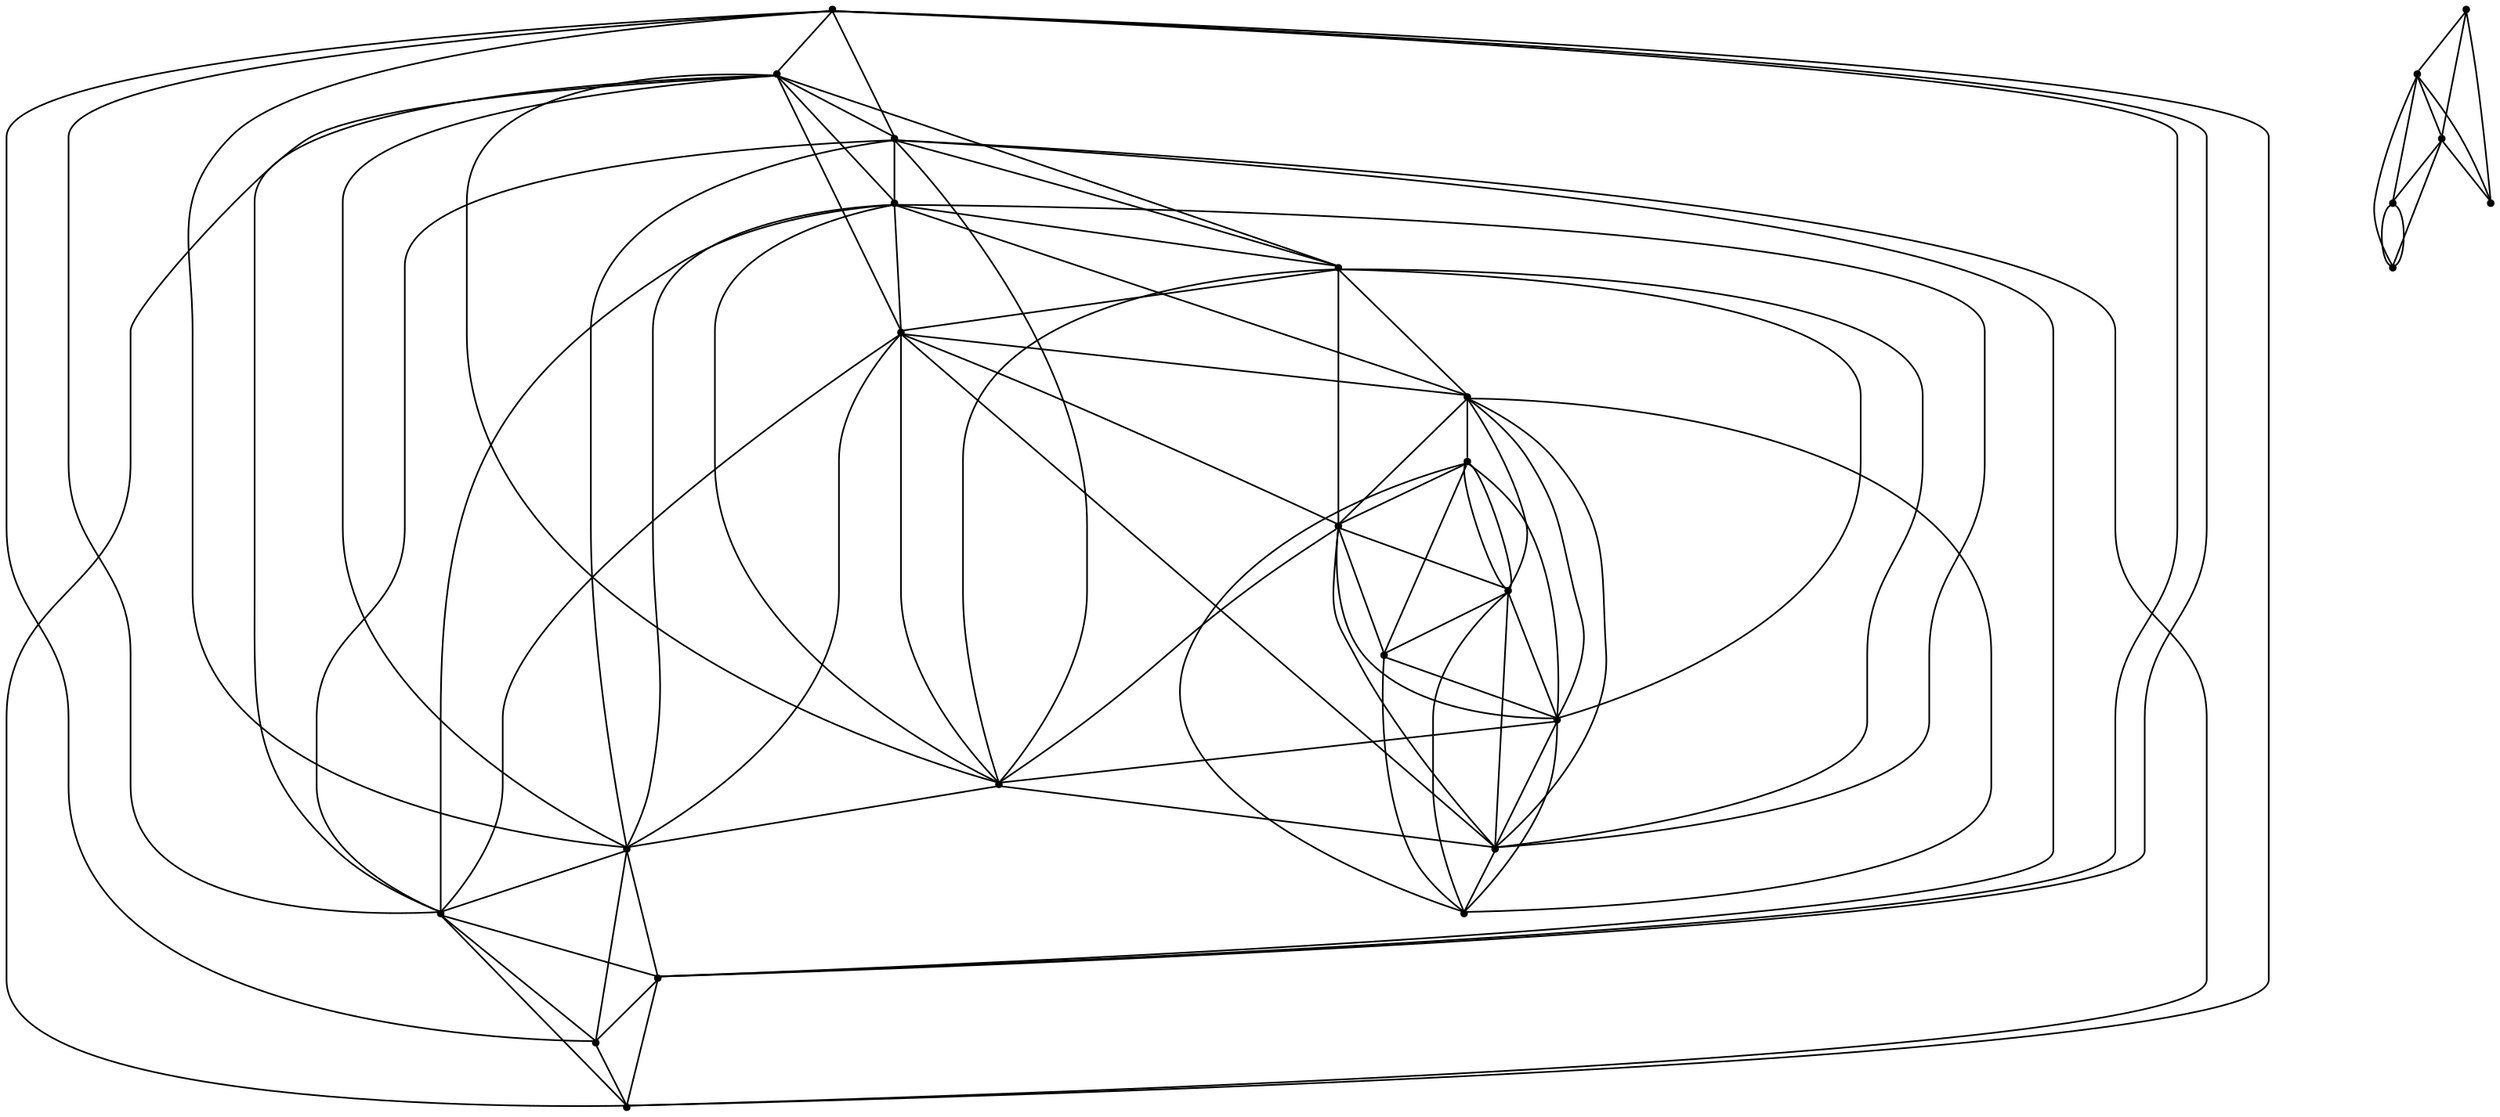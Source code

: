 graph {
  node [shape=point,comment="{\"directed\":false,\"doi\":\"10.4230/LIPIcs.GD.2024.7\",\"figure\":\"9\"}"]

  v0 [pos="1791.2475453198922,1765.7280001892525"]
  v1 [pos="1791.260010097404,1639.86088716826"]
  v2 [pos="1801.1127171664682,1702.7924726816377"]
  v3 [pos="1477.690343393757,1867.5148691885208"]
  v4 [pos="1534.5184723893217,1896.3993233157685"]
  v5 [pos="1597.4858858841617,1906.4081102640805"]
  v6 [pos="1717.2062581346747,1867.5481853978788"]
  v7 [pos="1432.7112573390223,1822.4800646722572"]
  v8 [pos="1717.2646390824075,1538.0531637478668"]
  v9 [pos="1762.2812466612843,1583.0756336370018"]
  v10 [pos="1403.7491560034541,1765.615589772946"]
  v11 [pos="1762.2979087618355,1822.4757411947069"]
  v12 [pos="1393.8214058861056,1702.817396258104"]
  v13 [pos="1660.4449047329222,1509.1105969958994"]
  v14 [pos="1403.7740855584773,1639.760938540186"]
  v15 [pos="1660.428242632371,1896.4410321580183"]
  v16 [pos="1597.4858858841615,1499.168569627408"]
  v17 [pos="1534.5102049348498,1509.0271793114002"]
  v18 [pos="1477.7569917959618,1537.9448224869016"]
  v19 [pos="1432.686327783999,1583.0090012182861"]
  v20 [pos="1297.4031084480448,1303.3905702964173"]
  v21 [pos="1164.0330416727074,1302.3364047407792"]
  v22 [pos="1030.6630384931736,1302.8697184127147"]
  v23 [pos="897.2929717178362,1301.8074145463938"]
  v24 [pos="763.9229049424987,1302.8572566244816"]
  v25 [pos="630.5528381671612,1301.8074145463938"]

  v0 -- v1 [id="-1",pos="1791.2475453198922,1765.7280001892525 1819.9887784294517,1762.1028914244596 1842.6241784324457,1739.4729197986403 1846.2460866408107,1710.734383038714 1850.6264384032731,1675.9831606174128 1825.9946389327101,1644.2611700255945 1791.260010097404,1639.86088716826"]
  v1 -- v11 [id="-2",pos="1791.260010097404,1639.86088716826 1810.5819415396409,1642.6151966899877 1826.3404729128529,1656.7907351273677 1831.1293641178377,1675.7372310414653 1837.647806798358,1701.5298264953037 1822.0143047750835,1727.7224707836458 1796.2155223079005,1734.2351539075985 1789.776319998704,1735.8560765056345 1783.6662895690988,1738.5728735015587 1778.1522790111187,1742.2688110015133 1751.6282499993335,1760.0361419943283 1744.5304495477392,1795.937409444 1762.2979087618355,1822.4757411947069"]
  v1 -- v8 [id="-3",pos="1791.260010097404,1639.86088716826 1812.399128032579,1620.0393956946511 1817.4046265447294,1588.4299426802443 1803.4383521094326,1563.049857849143 1786.5503592637426,1532.3613055529427 1747.9772149129058,1521.1692209474547 1717.2646390824075,1538.0531637478668"]
  v22 -- v23 [id="-4",pos="1030.6630384931736,1302.8697184127147 897.2929717178362,1301.8074145463938 897.2929717178362,1301.8074145463938 897.2929717178362,1301.8074145463938"]
  v20 -- v21 [id="-5",pos="1297.4031084480448,1303.3905702964173 1364.0881418357137,1302.8572566244816 1364.0881418357137,1302.8572566244816 1364.0881418357137,1302.8572566244816 1345.6748672357496,1261.36840308551 1285.9626049497374,1238.9384558769425 1230.7182022519835,1252.7723124267472 1199.2344637066617,1260.655919417447 1174.527748379422,1279.2190246017196 1164.0330416727074,1302.3364047407792"]
  v20 -- v21 [id="-6",pos="1297.4031084480448,1303.3905702964173 1164.0330416727074,1302.3364047407792 1164.0330416727074,1302.3364047407792 1164.0330416727074,1302.3364047407792"]
  v0 -- v15 [id="-7",pos="1791.2475453198922,1765.7280001892525 1805.2262845327007,1779.319996318451 1809.6441578193053,1800.0499267220332 1802.379736362199,1818.1880594953357 1792.4853740417566,1842.8847805512862 1764.4401334071295,1854.8894246140153 1739.7415583427544,1844.9974351401129 1733.5774714800632,1842.526440559032 1727.038169375952,1841.1347894322641 1720.4029647999662,1840.8805943845293 1688.4983492262177,1839.6679860927843 1661.6492184662732,1864.548073461308 1660.428242632371,1896.4410321580183"]
  v2 -- v3 [id="-8",pos="1801.1127171664682,1702.7924726816377 1674.1152678939263,1706.2592022908761 1555.3534115957323,1766.7571150073202 1477.690343393757,1867.5148691885208"]
  v10 -- v7 [id="-9",pos="1403.7491560034541,1765.615589772946 1432.7112573390223,1822.4800646722572 1432.7112573390223,1822.4800646722572 1432.7112573390223,1822.4800646722572"]
  v14 -- v19 [id="-10",pos="1403.7740855584773,1639.760938540186 1432.686327783999,1583.0090012182861 1432.686327783999,1583.0090012182861 1432.686327783999,1583.0090012182861"]
  v14 -- v12 [id="-11",pos="1403.7740855584773,1639.760938540186 1393.8214058861056,1702.817396258104 1393.8214058861056,1702.817396258104 1393.8214058861056,1702.817396258104"]
  v7 -- v3 [id="-12",pos="1432.7112573390223,1822.4800646722572 1477.690343393757,1867.5148691885208 1477.690343393757,1867.5148691885208 1477.690343393757,1867.5148691885208"]
  v7 -- v9 [id="-14",pos="1432.7112573390223,1822.4800646722572 1762.2812466612843,1583.0756336370018 1762.2812466612843,1583.0756336370018 1762.2812466612843,1583.0756336370018"]
  v18 -- v17 [id="-16",pos="1477.7569917959618,1537.9448224869016 1534.5102049348498,1509.0271793114002 1534.5102049348498,1509.0271793114002 1534.5102049348498,1509.0271793114002"]
  v3 -- v4 [id="-17",pos="1477.690343393757,1867.5148691885208 1534.5184723893217,1896.3993233157685 1534.5184723893217,1896.3993233157685 1534.5184723893217,1896.3993233157685"]
  v18 -- v19 [id="-18",pos="1477.7569917959618,1537.9448224869016 1432.686327783999,1583.0090012182861 1432.686327783999,1583.0090012182861 1432.686327783999,1583.0090012182861"]
  v3 -- v8 [id="-19",pos="1477.690343393757,1867.5148691885208 1717.2646390824075,1538.0531637478668 1717.2646390824075,1538.0531637478668 1717.2646390824075,1538.0531637478668"]
  v4 -- v5 [id="-20",pos="1534.5184723893217,1896.3993233157685 1597.4858858841617,1906.4081102640805 1597.4858858841617,1906.4081102640805 1597.4858858841617,1906.4081102640805"]
  v16 -- v13 [id="-23",pos="1597.4858858841615,1499.168569627408 1660.4449047329222,1509.1105969958994 1660.4449047329222,1509.1105969958994 1660.4449047329222,1509.1105969958994"]
  v5 -- v15 [id="-24",pos="1597.4858858841617,1906.4081102640805 1660.428242632371,1896.4410321580183 1660.428242632371,1896.4410321580183 1660.428242632371,1896.4410321580183"]
  v16 -- v17 [id="-25",pos="1597.4858858841615,1499.168569627408 1534.5102049348498,1509.0271793114002 1534.5102049348498,1509.0271793114002 1534.5102049348498,1509.0271793114002"]
  v15 -- v6 [id="-26",pos="1660.428242632371,1896.4410321580183 1717.2062581346747,1867.5481853978788 1717.2062581346747,1867.5481853978788 1717.2062581346747,1867.5481853978788"]
  v2 -- v4 [id="-28",pos="1801.1127171664682,1702.7924726816377 1680.7837966710147,1705.8424953516933 1574.7463159548208,1782.8660108762951 1534.5184723893217,1896.3993233157685"]
  v2 -- v5 [id="-29",pos="1801.1127171664682,1702.7924726816377 1688.944410192882,1703.3341154059128 1598.0735111097076,1794.183222008532 1597.4858858841617,1906.4081102640805"]
  v8 -- v9 [id="-31",pos="1717.2646390824075,1538.0531637478668 1762.2812466612843,1583.0756336370018 1762.2812466612843,1583.0756336370018 1762.2812466612843,1583.0756336370018"]
  v6 -- v11 [id="-32",pos="1717.2062581346747,1867.5481853978788 1762.2979087618355,1822.4757411947069 1762.2979087618355,1822.4757411947069 1762.2979087618355,1822.4757411947069"]
  v8 -- v13 [id="-33",pos="1717.2646390824075,1538.0531637478668 1660.4449047329222,1509.1105969958994 1660.4449047329222,1509.1105969958994 1660.4449047329222,1509.1105969958994"]
  v11 -- v0 [id="-34",pos="1762.2979087618355,1822.4757411947069 1791.2475453198922,1765.7280001892525 1791.2475453198922,1765.7280001892525 1791.2475453198922,1765.7280001892525"]
  v0 -- v2 [id="-37",pos="1791.2475453198922,1765.7280001892525 1801.1127171664682,1702.7924726816377 1801.1127171664682,1702.7924726816377 1801.1127171664682,1702.7924726816377"]
  v1 -- v2 [id="-38",pos="1791.260010097404,1639.86088716826 1801.1127171664682,1702.7924726816377 1801.1127171664682,1702.7924726816377 1801.1127171664682,1702.7924726816377"]
  v1 -- v9 [id="-39",pos="1791.260010097404,1639.86088716826 1762.2812466612843,1583.0756336370018 1762.2812466612843,1583.0756336370018 1762.2812466612843,1583.0756336370018"]
  v2 -- v15 [id="-44",pos="1801.1127171664682,1702.7924726816377 1720.994914540159,1700.7090015662754 1654.2807542744274,1764.0195907513757 1652.1926496580231,1844.2099264204426 1651.7300537824149,1861.9856500461492 1654.534883105735,1879.6946140920356 1660.428242632371,1896.4410321580183"]
  v2 -- v9 [id="-45",pos="1801.1127171664682,1702.7924726816377 1760.3140376675817,1689.6252582217528 1737.8953721633604,1645.861238202506 1751.0655543288108,1605.0472286446889 1753.599592720272,1597.1886723915597 1757.3714598335978,1589.7842084423128 1762.2812466612843,1583.0756336370018"]
  v25 -- v22 [id="-49",pos="630.5528381671612,1301.8074145463938 641.0473540864648,1279.2022393359364 665.7541966053119,1260.643203307005 697.23787155483,1252.7595963163053 752.4822106567804,1238.9216706111592 812.194536538596,1261.3516178197265 830.6079383301675,1302.8572566244816 841.1025178452747,1326.512273913027 865.8092967683181,1345.0753790972997 897.2929717178362,1352.9589860879996 952.5373744155902,1366.7928426378041 1012.2496367016022,1344.362895429237 1030.6630384931736,1302.8697184127147"]
  v24 -- v22 [id="-58",pos="763.9229049424987,1302.8572566244816 763.9229049424987,1358.1967519790414 823.6351672285108,1403.060842712622 897.2929717178362,1403.060842712622 970.9507762071617,1403.060842712622 1030.6630384931736,1358.1967519790414 1030.6630384931736,1302.8697184127147"]
  v23 -- v20 [id="-61",pos="897.2929717178362,1301.8074145463938 907.7874876371397,1279.2022393359364 932.4942665601832,1260.643203307005 963.9779415097013,1252.7595963163053 1019.2223442074553,1238.9216706111592 1078.9346064934673,1261.3516178197265 1097.3480082850388,1302.8572566244816 1107.842587800146,1326.512273913027 1132.549430318993,1345.0753790972997 1164.0330416727074,1352.9589860879996 1219.2774443704616,1366.7928426378041 1278.9897066564736,1344.362895429237 1297.4031084480448,1303.3905702964173"]
  v23 -- v21 [id="-64",pos="897.2929717178362,1301.8074145463938 897.2929081220326,1248.034543998283 957.0051704080446,1203.1704532647027 1030.66297489737,1203.1704532647027 1104.3207793866954,1203.1704532647027 1164.0330416727074,1248.034543998283 1164.0330416727074,1302.3364047407792"]
  v23 -- v25 [id="-65",pos="897.2929717178362,1301.8074145463938 897.2929717178362,1248.034543998283 837.5807094318242,1203.1704532647027 763.9229049424987,1203.1704532647027 690.2651004531733,1203.1704532647027 630.5528381671612,1248.034543998283 630.5528381671612,1301.8074145463938"]
  v22 -- v20 [id="-73",pos="1030.6630384931736,1302.8697184127147 1030.66297489737,1358.1967519790414 1090.375237183382,1403.060842712622 1164.0330416727074,1403.060842712622 1237.690846162033,1403.060842712622 1297.403108448045,1358.1967519790414 1297.4031084480448,1303.3905702964173"]
  v14 -- v10 [id="-87",pos="1403.7740855584773,1639.760938540186 1375.0077957022872,1643.406901726104 1352.3683255678611,1666.0409425072646 1348.746417359496,1694.779479267191 1344.3702629200732,1729.5307016884922 1368.9978650675966,1761.2526922803104 1403.7491560034541,1765.615589772946"]
  v2 -- v8 [id="-90",pos="1801.1127171664682,1702.7924726816377 1771.1586484858713,1691.7545709152585 1755.7919944546304,1658.5408534074943 1766.807550793079,1628.5773737286943 1769.0956006160975,1622.3480055453886 1772.4423933779567,1616.560267877732 1776.6977157904817,1611.4642866181177 1793.739864864172,1591.0343292598616 1790.9850218425054,1560.65821179722 1770.5501638367346,1543.624346054697 1755.5377384317158,1531.107242741157 1734.4528041212336,1528.8988358407023 1717.2646390824075,1538.0531637478668"]
  v12 -- v3 [id="-92",pos="1393.8214058861056,1702.817396258104 1423.7130234875374,1713.7969310775547 1439.083874841818,1747.010648585319 1428.0683185033695,1776.974128264119 1425.780268680351,1783.2034964474246 1422.4334759184915,1788.9912341150812 1418.1781535059667,1794.0872153746955 1401.1360044322762,1814.5171727329516 1403.8867773225104,1844.8932901955932 1424.3257054597138,1861.9271559381161 1439.333933541693,1874.4442592516561 1460.4230651752148,1876.652666152111 1477.690343393757,1867.5148691885208"]
  v14 -- v18 [id="-94",pos="1403.7740855584773,1639.760938540186 1378.258813183879,1615.8060753674195 1376.983462937873,1575.671233268307 1400.9566642660382,1550.1286365457577 1420.7830376226725,1529.0071771016678 1452.4042702954434,1523.99855552079 1477.7569917959618,1537.9448224869016"]
  v12 -- v19 [id="-95",pos="1393.8214058861056,1702.817396258104 1401.6819108106406,1700.2507129459473 1409.0839535868033,1696.4796232332806 1415.7566796869312,1691.612913444935 1450.4078708278744,1666.3285809254617 1458.0015913561792,1617.747698270802 1432.686327783999,1583.0090012182861"]
  v10 -- v19 [id="-96",pos="1403.7491560034541,1765.615589772946 1384.3895758454678,1762.9403744581668 1368.6311716638631,1748.760639704341 1363.8422804588781,1729.8183401066892 1357.3280351013975,1704.025744652851 1372.9573398016323,1677.8331003645087 1398.7561222688153,1671.3204172405563 1405.1953245780119,1669.69949464252 1411.3053550076172,1666.9826976465959 1416.819365565597,1663.2867601466412 1443.347591900422,1645.5194291538262 1450.4411950289766,1609.6140925488132 1432.686327783999,1583.0090012182861"]
  v14 -- v17 [id="-97",pos="1403.7740855584773,1639.760938540186 1457.6056438827757,1658.270127416185 1516.150923172168,1629.5565142327248 1534.5476628631882,1575.7462583199147 1541.92884621576,1554.158117622605 1541.92884621576,1530.7280483277777 1534.5102049348498,1509.0271793114002"]
  v7 -- v5 [id="-98",pos="1432.7112573390223,1822.4800646722572 1463.4363615428356,1813.7796383273183 1495.399358064317,1831.617798055295 1504.1058779645487,1862.331401089066 1505.914797003015,1868.719084847374 1506.6107894779473,1875.3651599698626 1506.1648557028902,1881.9905078323309 1504.3892608655262,1908.5330994800358 1524.4740875681148,1931.4880948887514 1551.0230461349233,1933.2631367453441 1570.524190551791,1934.5673010322712 1588.8834087186694,1923.962827890306 1597.4858858841617,1906.4081102640805"]
  v7 -- v12 [id="-99",pos="1432.7112573390223,1822.4800646722572 1437.5042822712433,1815.7881479716252 1441.276149384569,1808.3836840223782 1443.8101877760303,1800.5251277692491 1456.9803699414806,1759.711118211432 1434.5617044372593,1715.9470981921852 1393.8214058861056,1702.817396258104"]
  v14 -- v16 [id="-100",pos="1403.7740855584773,1639.760938540186 1420.5870353558832,1645.7612895744323 1438.3002473494828,1648.565573410197 1456.0760376138546,1648.1029613123185 1536.2856089848028,1646.015484622167 1599.6155821561401,1579.317196454225 1597.4858858841615,1499.168569627408"]
  v7 -- v4 [id="-101",pos="1432.7112573390223,1822.4800646722572 1473.4850072828858,1809.1378765326908 1517.3513575614975,1831.3719956404518 1530.6924852471063,1872.1318345677864 1533.2640451627099,1879.9779290326824 1534.5643249637394,1888.1865598062786 1534.5184723893217,1896.3993233157685"]
  v3 -- v10 [id="-102",pos="1477.690343393757,1867.5148691885208 1447.1069942362362,1884.4114009382706 1408.5338498853994,1873.2235126492283 1391.6458570397094,1842.534960353028 1377.6794554128053,1817.1548755219267 1382.6850811165627,1785.5454225075198 1403.7491560034541,1765.615589772946"]
  v12 -- v17 [id="-103",pos="1393.8214058861056,1702.817396258104 1411.5887379085946,1703.2590903543053 1429.297879770762,1700.4548065185406 1446.0649133979466,1694.5212150641148 1521.7024552542898,1667.7577445780332 1561.317553251809,1584.758928756756 1534.5102049348498,1509.0271793114002"]
  v3 -- v5 [id="-104",pos="1477.690343393757,1867.5148691885208 1472.334686386817,1896.0077306947085 1486.872051138716,1924.5253886162582 1513.0917106343256,1936.8508601454378 1544.7962538098525,1951.7555403555596 1582.5817005369217,1938.1383663276858 1597.4858858841617,1906.4081102640805"]
  v18 -- v13 [id="-105",pos="1477.7569917959618,1537.9448224869016 1474.3728047015677,1518.715011632157 1482.9918167760038,1499.3476124624306 1499.533848449944,1488.943036576613 1522.056811072119,1474.7758907721245 1551.802476304219,1481.5469652602576 1565.9688231377374,1504.0643993086655 1569.5032235203068,1509.6855559295325 1573.9752804316045,1514.656537823502 1579.1933161194881,1518.7565933133021 1604.2919087886992,1538.486528791729 1640.6394543956824,1534.1405437259814 1660.4449047329222,1509.1105969958994"]
  v17 -- v14 [id="-106",pos="1534.5102049348498,1509.0271793114002 1533.2973693638123,1540.9240800023474 1506.4482386038678,1565.7999710544252 1474.5394257070798,1564.5873627626802 1467.9084184541334,1564.3373640313912 1461.36504621859,1562.9457129046236 1455.205029487331,1560.4706491682011 1430.5023842915236,1550.58272884964 1402.461213788329,1562.5831765959233 1392.5668514678864,1587.2798976518739 1385.3024300107802,1605.4222267416221 1389.716105974345,1626.1521571452042 1403.7740855584773,1639.760938540186"]
  v17 -- v13 [id="-107",pos="1534.5102049348498,1509.0271793114002 1539.3614836231961,1515.8106520072142 1545.2381174534773,1521.6816801982654 1551.9315757855888,1526.5235935712494 1586.6911341759183,1551.6577488264031 1635.2503459960328,1543.8658249919897 1660.4449047329222,1509.1105969958994"]
  v16 -- v19 [id="-108",pos="1597.4858858841615,1499.168569627408 1597.8693685800536,1521.9443950399964 1590.6298766779705,1544.224419306453 1576.9343931745323,1562.479158812508 1542.80837617997,1607.9724426907565 1478.2530390642798,1617.1894610223999 1432.686327783999,1583.0090012182861"]
  v17 -- v19 [id="-109",pos="1534.5102049348498,1509.0271793114002 1534.5976491648416,1551.9245328234754 1499.8922743992055,1586.763242084617 1456.9929619105994,1586.8549252409036 1448.736445916857,1586.8715833455826 1440.5258460933362,1585.5716153751014 1432.686327783999,1583.0090012182861"]
  v16 -- v10 [id="-110",pos="1597.4858858841615,1499.168569627408 1594.4058139227286,1619.5811070743232 1517.363822339009,1725.5931580901404 1403.7491560034541,1765.615589772946"]
  v18 -- v16 [id="-111",pos="1477.7569917959618,1537.9448224869016 1471.2094222373787,1503.6061106883374 1493.7739765151284,1470.3840005476816 1528.1875737337077,1463.8129504768006 1556.6454239422897,1458.375287329611 1585.1699225530765,1472.9049694427995 1597.4858858841615,1499.168569627408"]
  v5 -- v0 [id="-112",pos="1597.4858858841617,1906.4081102640805 1597.1024031882696,1888.6325137994781 1599.907359703197,1870.9235497535917 1605.842374481211,1854.1604100023778 1632.6121376782246,1778.541007392777 1715.6308628871398,1738.9396061267046 1791.2475453198922,1765.7280001892525"]
  v5 -- v11 [id="-113",pos="1597.4858858841617,1906.4081102640805 1597.1939811454974,1883.5697215881175 1604.4334730475805,1861.2856281663194 1618.1289565510187,1843.0349578156056 1652.2549735455812,1797.5416739373572 1716.8103106612712,1788.320459289268 1762.2979087618355,1822.4757411947069"]
  v4 -- v6 [id="-114",pos="1534.5184723893217,1896.3993233157685 1554.298865979931,1871.3733185799238 1590.6422142638748,1867.0273335141762 1615.7450042561254,1886.7572689926028 1620.963039944009,1890.8573244824029 1625.4352240469138,1895.8283063763724 1628.9652999148364,1901.4494629972394 1643.1358440713946,1923.9668970456473 1672.8815093034943,1930.7379715337804 1695.4044719256697,1916.5708257292922 1711.9465035996095,1906.1620535270285 1720.5655156740459,1886.798850673748 1717.2062581346747,1867.5481853978788"]
  v15 -- v11 [id="-116",pos="1660.428242632371,1896.4410321580183 1660.319811787181,1853.539482329497 1695.0251865528173,1818.6965767519096 1737.9244990414234,1818.604893595623 1746.1810150351655,1818.588235490944 1754.3916148586866,1819.8883306225298 1762.2979087618355,1822.4757411947069"]
  v15 -- v0 [id="-117",pos="1660.428242632371,1896.4410321580183 1653.0511930070352,1874.8567698743932 1653.0511930070352,1851.4267005795662 1660.432376359607,1829.8385598822563 1678.8291160506271,1776.0283039694461 1737.3743953400194,1747.3146907859862 1791.2475453198922,1765.7280001892525"]
  v13 -- v10 [id="-118",pos="1660.4449047329222,1509.1105969958994 1617.8331088725297,1628.8647578246823 1523.5778955033536,1723.0931707772515 1403.7491560034541,1765.615589772946"]
  v13 -- v12 [id="-119",pos="1660.4449047329222,1509.1105969958994 1620.3171609623375,1622.6770984836264 1514.275482923104,1699.7006140082283 1393.8214058861056,1702.817396258104"]
  v13 -- v14 [id="-120",pos="1660.4449047329222,1509.1105969958994 1625.2644057183625,1615.7059995782413 1510.7578718326931,1674.0372142364802 1403.7740855584773,1639.760938540186"]
  v13 -- v9 [id="-121",pos="1660.4449047329222,1509.1105969958994 1660.4239817135278,1517.381473130109 1661.7243887061645,1525.5860347483638 1664.2917512987283,1533.4361983686013 1677.6328789843374,1574.1960372959359 1721.5032993943812,1596.425960087251 1762.2812466612843,1583.0756336370018"]
  v5 -- v6 [id="-122",pos="1597.4858858841617,1906.4081102640805 1609.805919346679,1932.6465325500137 1638.3304179574657,1947.1762146632022 1666.7882681660476,1941.7385515160126 1701.2018653846271,1935.1675014451316 1723.7664196623766,1901.9453913044758 1717.2062581346747,1867.5481853978788"]
  v16 -- v9 [id="-123",pos="1597.4858858841615,1499.168569627408 1606.1340248366605,1481.5969395742945 1624.4932430035387,1470.9924664323291 1643.9945146120137,1472.2924344028104 1670.5434731788223,1474.067476259403 1690.6281726898035,1497.022471668119 1688.8527050440468,1523.5692596322694 1688.4066440773825,1530.190411178292 1689.1027637439222,1536.840555456122 1690.911555590781,1543.2241700590887 1699.6180754910129,1573.9377730928597 1731.5810720124941,1591.7800019761778 1762.2812466612843,1583.0756336370018"]
  v8 -- v7 [id="-124",pos="1717.2646390824075,1538.0531637478668 1636.117283991124,1645.6319667312375 1540.3659157457364,1741.36037207154 1432.7112573390223,1822.4800646722572"]
  v8 -- v12 [id="-125",pos="1717.2646390824075,1538.0531637478668 1639.72660023037,1638.744412671456 1520.9605466091364,1699.2423253879 1393.8214058861056,1702.817396258104"]
  v22 -- v21 [id="-126",pos="1030.6630384931736,1302.8697184127147 1164.0330416727074,1302.3364047407792 1164.0330416727074,1302.3364047407792 1164.0330416727074,1302.3364047407792"]
  v16 -- v12 [id="-127",pos="1597.4858858841615,1499.168569627408 1596.960711737781,1611.4224506147639 1506.0856153315665,1702.271557217383 1393.8214058861056,1702.817396258104"]
  v12 -- v10 [id="-128",pos="1393.8214058861056,1702.817396258104 1403.7491560034541,1765.615589772946 1403.7491560034541,1765.615589772946 1403.7491560034541,1765.615589772946"]
  v6 -- v0 [id="-130",pos="1717.2062581346747,1867.5481853978788 1742.6174877745334,1881.5155611073237 1774.2345231242646,1876.5069395264459 1794.060896480899,1855.385480082356 1818.038295132104,1829.8428833598066 1816.7629448860976,1789.7080412606942 1791.2475453198922,1765.7280001892525"]
  v9 -- v3 [id="-132",pos="1762.2812466612843,1583.0756336370018 1654.6515178095933,1664.2409770742056 1558.900149564206,1759.9693824145081 1477.690343393757,1867.5148691885208"]
  v8 -- v16 [id="-133",pos="1717.2646390824075,1538.0531637478668 1722.678549845473,1509.5647528803338 1708.1413122851816,1481.0470949587843 1681.925722921004,1468.7258197460505 1650.2169824224377,1453.8211395359288 1612.4315356953684,1467.4383135638022 1597.4858858841615,1499.168569627408"]
  v24 -- v25 [id="-134",pos="763.9229049424987,1302.8572566244816 630.5528381671612,1301.8074145463938 630.5528381671612,1301.8074145463938 630.5528381671612,1301.8074145463938"]
  v11 -- v2 [id="-135",pos="1762.2979087618355,1822.4757411947069 1737.0201667137974,1787.836992770265 1744.6138872421025,1739.256110115605 1779.2650783830454,1713.9759739125775 1785.9378044831735,1709.109264124232 1793.3440445823758,1705.334105256224 1801.1127171664682,1702.7924726816377"]
  v15 -- v4 [id="-136",pos="1660.428242632371,1896.4410321580183 1655.5684421063381,1889.740849985599 1649.691808276057,1883.865625478102 1642.9983499439454,1879.0279084215638 1608.238791553616,1853.89375316641 1559.6795797335014,1861.6856770008235 1534.5184723893217,1896.3993233157685"]
  v0 -- v4 [id="-137",pos="1791.2475453198922,1765.7280001892525 1684.334731962528,1731.5310730221163 1569.8323953998984,1789.8622876803552 1534.5184723893217,1896.3993233157685"]
  v8 -- v10 [id="-138",pos="1717.2646390824075,1538.0531637478668 1637.1301107597435,1642.7320577449493 1528.2208979348102,1721.8389808043614 1403.7491560034541,1765.615589772946"]
  v24 -- v23 [id="-139",pos="763.9229049424987,1302.8572566244816 897.2929717178362,1301.8074145463938 897.2929717178362,1301.8074145463938 897.2929717178362,1301.8074145463938"]
  v9 -- v10 [id="-140",pos="1762.2812466612843,1583.0756336370018 1651.95085841262,1660.3283570523201 1531.292575250164,1721.7888793292202 1403.7491560034541,1765.615589772946"]
  v13 -- v7 [id="-141",pos="1660.4449047329222,1509.1105969958994 1616.5952801506653,1633.4566724663773 1537.4650567589342,1742.3438360531209 1432.7112573390223,1822.4800646722572"]
  v1 -- v4 [id="-142",pos="1791.260010097404,1639.86088716826 1671.4144813053458,1682.462400370903 1577.1634652592095,1776.6908133234722 1534.5184723893217,1896.3993233157685"]
  v1 -- v5 [id="-143",pos="1791.260010097404,1639.86088716826 1677.6286816612976,1680.0081910556053 1600.5865628859708,1786.0202420714224 1597.4858858841617,1906.4081102640805"]
  v9 -- v4 [id="-144",pos="1762.2812466612843,1583.0756336370018 1657.5064606261744,1663.2241968832668 1578.3763644260505,1772.1114876311149 1534.5184723893217,1896.3993233157685"]
  v1 -- v3 [id="-145",pos="1791.260010097404,1639.86088716826 1666.8633112143318,1683.6667431908606 1557.9540983893985,1762.777989727823 1477.690343393757,1867.5148691885208"]
  v1 -- v7 [id="-146",pos="1791.260010097404,1639.86088716826 1663.837422877592,1683.75016087536 1543.1833370381755,1745.214879468706 1432.7112573390223,1822.4800646722572"]
}